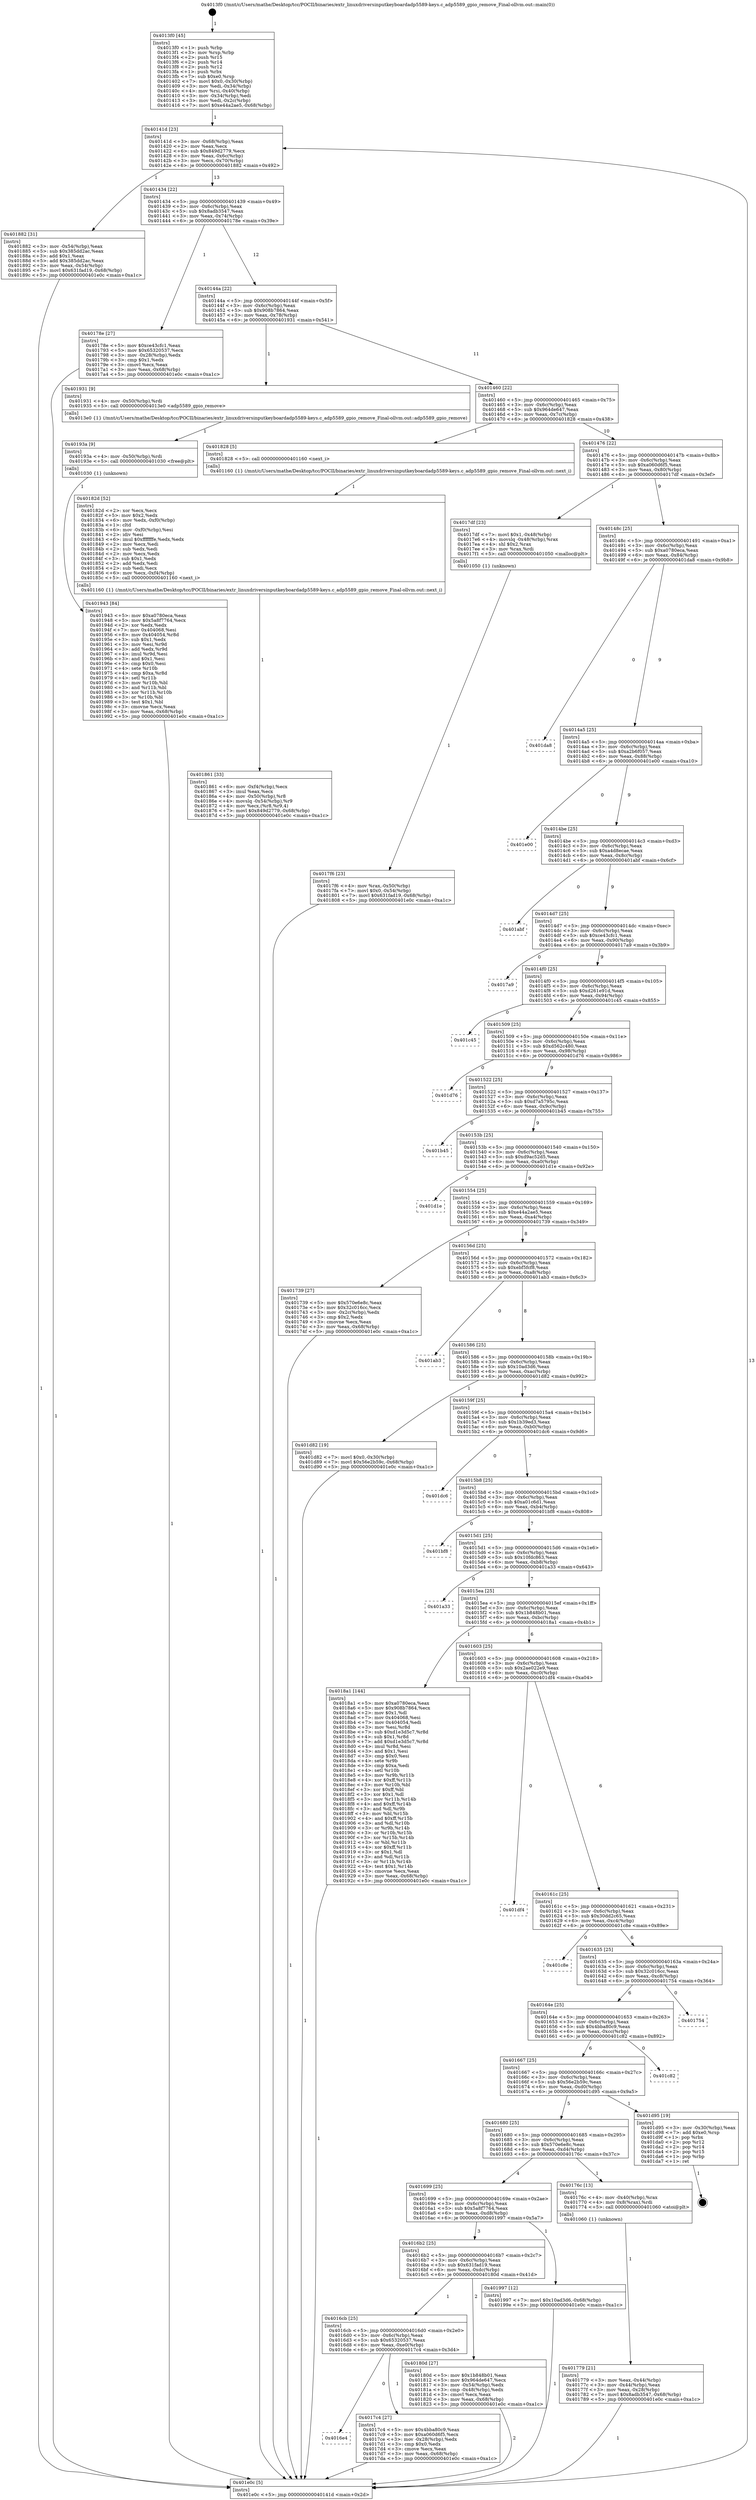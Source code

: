digraph "0x4013f0" {
  label = "0x4013f0 (/mnt/c/Users/mathe/Desktop/tcc/POCII/binaries/extr_linuxdriversinputkeyboardadp5589-keys.c_adp5589_gpio_remove_Final-ollvm.out::main(0))"
  labelloc = "t"
  node[shape=record]

  Entry [label="",width=0.3,height=0.3,shape=circle,fillcolor=black,style=filled]
  "0x40141d" [label="{
     0x40141d [23]\l
     | [instrs]\l
     &nbsp;&nbsp;0x40141d \<+3\>: mov -0x68(%rbp),%eax\l
     &nbsp;&nbsp;0x401420 \<+2\>: mov %eax,%ecx\l
     &nbsp;&nbsp;0x401422 \<+6\>: sub $0x849d2779,%ecx\l
     &nbsp;&nbsp;0x401428 \<+3\>: mov %eax,-0x6c(%rbp)\l
     &nbsp;&nbsp;0x40142b \<+3\>: mov %ecx,-0x70(%rbp)\l
     &nbsp;&nbsp;0x40142e \<+6\>: je 0000000000401882 \<main+0x492\>\l
  }"]
  "0x401882" [label="{
     0x401882 [31]\l
     | [instrs]\l
     &nbsp;&nbsp;0x401882 \<+3\>: mov -0x54(%rbp),%eax\l
     &nbsp;&nbsp;0x401885 \<+5\>: sub $0x385dd2ac,%eax\l
     &nbsp;&nbsp;0x40188a \<+3\>: add $0x1,%eax\l
     &nbsp;&nbsp;0x40188d \<+5\>: add $0x385dd2ac,%eax\l
     &nbsp;&nbsp;0x401892 \<+3\>: mov %eax,-0x54(%rbp)\l
     &nbsp;&nbsp;0x401895 \<+7\>: movl $0x631fad19,-0x68(%rbp)\l
     &nbsp;&nbsp;0x40189c \<+5\>: jmp 0000000000401e0c \<main+0xa1c\>\l
  }"]
  "0x401434" [label="{
     0x401434 [22]\l
     | [instrs]\l
     &nbsp;&nbsp;0x401434 \<+5\>: jmp 0000000000401439 \<main+0x49\>\l
     &nbsp;&nbsp;0x401439 \<+3\>: mov -0x6c(%rbp),%eax\l
     &nbsp;&nbsp;0x40143c \<+5\>: sub $0x8adb3547,%eax\l
     &nbsp;&nbsp;0x401441 \<+3\>: mov %eax,-0x74(%rbp)\l
     &nbsp;&nbsp;0x401444 \<+6\>: je 000000000040178e \<main+0x39e\>\l
  }"]
  Exit [label="",width=0.3,height=0.3,shape=circle,fillcolor=black,style=filled,peripheries=2]
  "0x40178e" [label="{
     0x40178e [27]\l
     | [instrs]\l
     &nbsp;&nbsp;0x40178e \<+5\>: mov $0xce43cfc1,%eax\l
     &nbsp;&nbsp;0x401793 \<+5\>: mov $0x65320537,%ecx\l
     &nbsp;&nbsp;0x401798 \<+3\>: mov -0x28(%rbp),%edx\l
     &nbsp;&nbsp;0x40179b \<+3\>: cmp $0x1,%edx\l
     &nbsp;&nbsp;0x40179e \<+3\>: cmovl %ecx,%eax\l
     &nbsp;&nbsp;0x4017a1 \<+3\>: mov %eax,-0x68(%rbp)\l
     &nbsp;&nbsp;0x4017a4 \<+5\>: jmp 0000000000401e0c \<main+0xa1c\>\l
  }"]
  "0x40144a" [label="{
     0x40144a [22]\l
     | [instrs]\l
     &nbsp;&nbsp;0x40144a \<+5\>: jmp 000000000040144f \<main+0x5f\>\l
     &nbsp;&nbsp;0x40144f \<+3\>: mov -0x6c(%rbp),%eax\l
     &nbsp;&nbsp;0x401452 \<+5\>: sub $0x908b7864,%eax\l
     &nbsp;&nbsp;0x401457 \<+3\>: mov %eax,-0x78(%rbp)\l
     &nbsp;&nbsp;0x40145a \<+6\>: je 0000000000401931 \<main+0x541\>\l
  }"]
  "0x401943" [label="{
     0x401943 [84]\l
     | [instrs]\l
     &nbsp;&nbsp;0x401943 \<+5\>: mov $0xa0780eca,%eax\l
     &nbsp;&nbsp;0x401948 \<+5\>: mov $0x5a8f7764,%ecx\l
     &nbsp;&nbsp;0x40194d \<+2\>: xor %edx,%edx\l
     &nbsp;&nbsp;0x40194f \<+7\>: mov 0x404068,%esi\l
     &nbsp;&nbsp;0x401956 \<+8\>: mov 0x404054,%r8d\l
     &nbsp;&nbsp;0x40195e \<+3\>: sub $0x1,%edx\l
     &nbsp;&nbsp;0x401961 \<+3\>: mov %esi,%r9d\l
     &nbsp;&nbsp;0x401964 \<+3\>: add %edx,%r9d\l
     &nbsp;&nbsp;0x401967 \<+4\>: imul %r9d,%esi\l
     &nbsp;&nbsp;0x40196b \<+3\>: and $0x1,%esi\l
     &nbsp;&nbsp;0x40196e \<+3\>: cmp $0x0,%esi\l
     &nbsp;&nbsp;0x401971 \<+4\>: sete %r10b\l
     &nbsp;&nbsp;0x401975 \<+4\>: cmp $0xa,%r8d\l
     &nbsp;&nbsp;0x401979 \<+4\>: setl %r11b\l
     &nbsp;&nbsp;0x40197d \<+3\>: mov %r10b,%bl\l
     &nbsp;&nbsp;0x401980 \<+3\>: and %r11b,%bl\l
     &nbsp;&nbsp;0x401983 \<+3\>: xor %r11b,%r10b\l
     &nbsp;&nbsp;0x401986 \<+3\>: or %r10b,%bl\l
     &nbsp;&nbsp;0x401989 \<+3\>: test $0x1,%bl\l
     &nbsp;&nbsp;0x40198c \<+3\>: cmovne %ecx,%eax\l
     &nbsp;&nbsp;0x40198f \<+3\>: mov %eax,-0x68(%rbp)\l
     &nbsp;&nbsp;0x401992 \<+5\>: jmp 0000000000401e0c \<main+0xa1c\>\l
  }"]
  "0x401931" [label="{
     0x401931 [9]\l
     | [instrs]\l
     &nbsp;&nbsp;0x401931 \<+4\>: mov -0x50(%rbp),%rdi\l
     &nbsp;&nbsp;0x401935 \<+5\>: call 00000000004013e0 \<adp5589_gpio_remove\>\l
     | [calls]\l
     &nbsp;&nbsp;0x4013e0 \{1\} (/mnt/c/Users/mathe/Desktop/tcc/POCII/binaries/extr_linuxdriversinputkeyboardadp5589-keys.c_adp5589_gpio_remove_Final-ollvm.out::adp5589_gpio_remove)\l
  }"]
  "0x401460" [label="{
     0x401460 [22]\l
     | [instrs]\l
     &nbsp;&nbsp;0x401460 \<+5\>: jmp 0000000000401465 \<main+0x75\>\l
     &nbsp;&nbsp;0x401465 \<+3\>: mov -0x6c(%rbp),%eax\l
     &nbsp;&nbsp;0x401468 \<+5\>: sub $0x964de647,%eax\l
     &nbsp;&nbsp;0x40146d \<+3\>: mov %eax,-0x7c(%rbp)\l
     &nbsp;&nbsp;0x401470 \<+6\>: je 0000000000401828 \<main+0x438\>\l
  }"]
  "0x40193a" [label="{
     0x40193a [9]\l
     | [instrs]\l
     &nbsp;&nbsp;0x40193a \<+4\>: mov -0x50(%rbp),%rdi\l
     &nbsp;&nbsp;0x40193e \<+5\>: call 0000000000401030 \<free@plt\>\l
     | [calls]\l
     &nbsp;&nbsp;0x401030 \{1\} (unknown)\l
  }"]
  "0x401828" [label="{
     0x401828 [5]\l
     | [instrs]\l
     &nbsp;&nbsp;0x401828 \<+5\>: call 0000000000401160 \<next_i\>\l
     | [calls]\l
     &nbsp;&nbsp;0x401160 \{1\} (/mnt/c/Users/mathe/Desktop/tcc/POCII/binaries/extr_linuxdriversinputkeyboardadp5589-keys.c_adp5589_gpio_remove_Final-ollvm.out::next_i)\l
  }"]
  "0x401476" [label="{
     0x401476 [22]\l
     | [instrs]\l
     &nbsp;&nbsp;0x401476 \<+5\>: jmp 000000000040147b \<main+0x8b\>\l
     &nbsp;&nbsp;0x40147b \<+3\>: mov -0x6c(%rbp),%eax\l
     &nbsp;&nbsp;0x40147e \<+5\>: sub $0xa060d6f5,%eax\l
     &nbsp;&nbsp;0x401483 \<+3\>: mov %eax,-0x80(%rbp)\l
     &nbsp;&nbsp;0x401486 \<+6\>: je 00000000004017df \<main+0x3ef\>\l
  }"]
  "0x401861" [label="{
     0x401861 [33]\l
     | [instrs]\l
     &nbsp;&nbsp;0x401861 \<+6\>: mov -0xf4(%rbp),%ecx\l
     &nbsp;&nbsp;0x401867 \<+3\>: imul %eax,%ecx\l
     &nbsp;&nbsp;0x40186a \<+4\>: mov -0x50(%rbp),%r8\l
     &nbsp;&nbsp;0x40186e \<+4\>: movslq -0x54(%rbp),%r9\l
     &nbsp;&nbsp;0x401872 \<+4\>: mov %ecx,(%r8,%r9,4)\l
     &nbsp;&nbsp;0x401876 \<+7\>: movl $0x849d2779,-0x68(%rbp)\l
     &nbsp;&nbsp;0x40187d \<+5\>: jmp 0000000000401e0c \<main+0xa1c\>\l
  }"]
  "0x4017df" [label="{
     0x4017df [23]\l
     | [instrs]\l
     &nbsp;&nbsp;0x4017df \<+7\>: movl $0x1,-0x48(%rbp)\l
     &nbsp;&nbsp;0x4017e6 \<+4\>: movslq -0x48(%rbp),%rax\l
     &nbsp;&nbsp;0x4017ea \<+4\>: shl $0x2,%rax\l
     &nbsp;&nbsp;0x4017ee \<+3\>: mov %rax,%rdi\l
     &nbsp;&nbsp;0x4017f1 \<+5\>: call 0000000000401050 \<malloc@plt\>\l
     | [calls]\l
     &nbsp;&nbsp;0x401050 \{1\} (unknown)\l
  }"]
  "0x40148c" [label="{
     0x40148c [25]\l
     | [instrs]\l
     &nbsp;&nbsp;0x40148c \<+5\>: jmp 0000000000401491 \<main+0xa1\>\l
     &nbsp;&nbsp;0x401491 \<+3\>: mov -0x6c(%rbp),%eax\l
     &nbsp;&nbsp;0x401494 \<+5\>: sub $0xa0780eca,%eax\l
     &nbsp;&nbsp;0x401499 \<+6\>: mov %eax,-0x84(%rbp)\l
     &nbsp;&nbsp;0x40149f \<+6\>: je 0000000000401da8 \<main+0x9b8\>\l
  }"]
  "0x40182d" [label="{
     0x40182d [52]\l
     | [instrs]\l
     &nbsp;&nbsp;0x40182d \<+2\>: xor %ecx,%ecx\l
     &nbsp;&nbsp;0x40182f \<+5\>: mov $0x2,%edx\l
     &nbsp;&nbsp;0x401834 \<+6\>: mov %edx,-0xf0(%rbp)\l
     &nbsp;&nbsp;0x40183a \<+1\>: cltd\l
     &nbsp;&nbsp;0x40183b \<+6\>: mov -0xf0(%rbp),%esi\l
     &nbsp;&nbsp;0x401841 \<+2\>: idiv %esi\l
     &nbsp;&nbsp;0x401843 \<+6\>: imul $0xfffffffe,%edx,%edx\l
     &nbsp;&nbsp;0x401849 \<+2\>: mov %ecx,%edi\l
     &nbsp;&nbsp;0x40184b \<+2\>: sub %edx,%edi\l
     &nbsp;&nbsp;0x40184d \<+2\>: mov %ecx,%edx\l
     &nbsp;&nbsp;0x40184f \<+3\>: sub $0x1,%edx\l
     &nbsp;&nbsp;0x401852 \<+2\>: add %edx,%edi\l
     &nbsp;&nbsp;0x401854 \<+2\>: sub %edi,%ecx\l
     &nbsp;&nbsp;0x401856 \<+6\>: mov %ecx,-0xf4(%rbp)\l
     &nbsp;&nbsp;0x40185c \<+5\>: call 0000000000401160 \<next_i\>\l
     | [calls]\l
     &nbsp;&nbsp;0x401160 \{1\} (/mnt/c/Users/mathe/Desktop/tcc/POCII/binaries/extr_linuxdriversinputkeyboardadp5589-keys.c_adp5589_gpio_remove_Final-ollvm.out::next_i)\l
  }"]
  "0x401da8" [label="{
     0x401da8\l
  }", style=dashed]
  "0x4014a5" [label="{
     0x4014a5 [25]\l
     | [instrs]\l
     &nbsp;&nbsp;0x4014a5 \<+5\>: jmp 00000000004014aa \<main+0xba\>\l
     &nbsp;&nbsp;0x4014aa \<+3\>: mov -0x6c(%rbp),%eax\l
     &nbsp;&nbsp;0x4014ad \<+5\>: sub $0xa2b6f057,%eax\l
     &nbsp;&nbsp;0x4014b2 \<+6\>: mov %eax,-0x88(%rbp)\l
     &nbsp;&nbsp;0x4014b8 \<+6\>: je 0000000000401e00 \<main+0xa10\>\l
  }"]
  "0x4017f6" [label="{
     0x4017f6 [23]\l
     | [instrs]\l
     &nbsp;&nbsp;0x4017f6 \<+4\>: mov %rax,-0x50(%rbp)\l
     &nbsp;&nbsp;0x4017fa \<+7\>: movl $0x0,-0x54(%rbp)\l
     &nbsp;&nbsp;0x401801 \<+7\>: movl $0x631fad19,-0x68(%rbp)\l
     &nbsp;&nbsp;0x401808 \<+5\>: jmp 0000000000401e0c \<main+0xa1c\>\l
  }"]
  "0x401e00" [label="{
     0x401e00\l
  }", style=dashed]
  "0x4014be" [label="{
     0x4014be [25]\l
     | [instrs]\l
     &nbsp;&nbsp;0x4014be \<+5\>: jmp 00000000004014c3 \<main+0xd3\>\l
     &nbsp;&nbsp;0x4014c3 \<+3\>: mov -0x6c(%rbp),%eax\l
     &nbsp;&nbsp;0x4014c6 \<+5\>: sub $0xa4d8ecae,%eax\l
     &nbsp;&nbsp;0x4014cb \<+6\>: mov %eax,-0x8c(%rbp)\l
     &nbsp;&nbsp;0x4014d1 \<+6\>: je 0000000000401abf \<main+0x6cf\>\l
  }"]
  "0x4016e4" [label="{
     0x4016e4\l
  }", style=dashed]
  "0x401abf" [label="{
     0x401abf\l
  }", style=dashed]
  "0x4014d7" [label="{
     0x4014d7 [25]\l
     | [instrs]\l
     &nbsp;&nbsp;0x4014d7 \<+5\>: jmp 00000000004014dc \<main+0xec\>\l
     &nbsp;&nbsp;0x4014dc \<+3\>: mov -0x6c(%rbp),%eax\l
     &nbsp;&nbsp;0x4014df \<+5\>: sub $0xce43cfc1,%eax\l
     &nbsp;&nbsp;0x4014e4 \<+6\>: mov %eax,-0x90(%rbp)\l
     &nbsp;&nbsp;0x4014ea \<+6\>: je 00000000004017a9 \<main+0x3b9\>\l
  }"]
  "0x4017c4" [label="{
     0x4017c4 [27]\l
     | [instrs]\l
     &nbsp;&nbsp;0x4017c4 \<+5\>: mov $0x4bba80c9,%eax\l
     &nbsp;&nbsp;0x4017c9 \<+5\>: mov $0xa060d6f5,%ecx\l
     &nbsp;&nbsp;0x4017ce \<+3\>: mov -0x28(%rbp),%edx\l
     &nbsp;&nbsp;0x4017d1 \<+3\>: cmp $0x0,%edx\l
     &nbsp;&nbsp;0x4017d4 \<+3\>: cmove %ecx,%eax\l
     &nbsp;&nbsp;0x4017d7 \<+3\>: mov %eax,-0x68(%rbp)\l
     &nbsp;&nbsp;0x4017da \<+5\>: jmp 0000000000401e0c \<main+0xa1c\>\l
  }"]
  "0x4017a9" [label="{
     0x4017a9\l
  }", style=dashed]
  "0x4014f0" [label="{
     0x4014f0 [25]\l
     | [instrs]\l
     &nbsp;&nbsp;0x4014f0 \<+5\>: jmp 00000000004014f5 \<main+0x105\>\l
     &nbsp;&nbsp;0x4014f5 \<+3\>: mov -0x6c(%rbp),%eax\l
     &nbsp;&nbsp;0x4014f8 \<+5\>: sub $0xd261e91d,%eax\l
     &nbsp;&nbsp;0x4014fd \<+6\>: mov %eax,-0x94(%rbp)\l
     &nbsp;&nbsp;0x401503 \<+6\>: je 0000000000401c45 \<main+0x855\>\l
  }"]
  "0x4016cb" [label="{
     0x4016cb [25]\l
     | [instrs]\l
     &nbsp;&nbsp;0x4016cb \<+5\>: jmp 00000000004016d0 \<main+0x2e0\>\l
     &nbsp;&nbsp;0x4016d0 \<+3\>: mov -0x6c(%rbp),%eax\l
     &nbsp;&nbsp;0x4016d3 \<+5\>: sub $0x65320537,%eax\l
     &nbsp;&nbsp;0x4016d8 \<+6\>: mov %eax,-0xe0(%rbp)\l
     &nbsp;&nbsp;0x4016de \<+6\>: je 00000000004017c4 \<main+0x3d4\>\l
  }"]
  "0x401c45" [label="{
     0x401c45\l
  }", style=dashed]
  "0x401509" [label="{
     0x401509 [25]\l
     | [instrs]\l
     &nbsp;&nbsp;0x401509 \<+5\>: jmp 000000000040150e \<main+0x11e\>\l
     &nbsp;&nbsp;0x40150e \<+3\>: mov -0x6c(%rbp),%eax\l
     &nbsp;&nbsp;0x401511 \<+5\>: sub $0xd562c480,%eax\l
     &nbsp;&nbsp;0x401516 \<+6\>: mov %eax,-0x98(%rbp)\l
     &nbsp;&nbsp;0x40151c \<+6\>: je 0000000000401d76 \<main+0x986\>\l
  }"]
  "0x40180d" [label="{
     0x40180d [27]\l
     | [instrs]\l
     &nbsp;&nbsp;0x40180d \<+5\>: mov $0x1b848b01,%eax\l
     &nbsp;&nbsp;0x401812 \<+5\>: mov $0x964de647,%ecx\l
     &nbsp;&nbsp;0x401817 \<+3\>: mov -0x54(%rbp),%edx\l
     &nbsp;&nbsp;0x40181a \<+3\>: cmp -0x48(%rbp),%edx\l
     &nbsp;&nbsp;0x40181d \<+3\>: cmovl %ecx,%eax\l
     &nbsp;&nbsp;0x401820 \<+3\>: mov %eax,-0x68(%rbp)\l
     &nbsp;&nbsp;0x401823 \<+5\>: jmp 0000000000401e0c \<main+0xa1c\>\l
  }"]
  "0x401d76" [label="{
     0x401d76\l
  }", style=dashed]
  "0x401522" [label="{
     0x401522 [25]\l
     | [instrs]\l
     &nbsp;&nbsp;0x401522 \<+5\>: jmp 0000000000401527 \<main+0x137\>\l
     &nbsp;&nbsp;0x401527 \<+3\>: mov -0x6c(%rbp),%eax\l
     &nbsp;&nbsp;0x40152a \<+5\>: sub $0xd7a5795c,%eax\l
     &nbsp;&nbsp;0x40152f \<+6\>: mov %eax,-0x9c(%rbp)\l
     &nbsp;&nbsp;0x401535 \<+6\>: je 0000000000401b45 \<main+0x755\>\l
  }"]
  "0x4016b2" [label="{
     0x4016b2 [25]\l
     | [instrs]\l
     &nbsp;&nbsp;0x4016b2 \<+5\>: jmp 00000000004016b7 \<main+0x2c7\>\l
     &nbsp;&nbsp;0x4016b7 \<+3\>: mov -0x6c(%rbp),%eax\l
     &nbsp;&nbsp;0x4016ba \<+5\>: sub $0x631fad19,%eax\l
     &nbsp;&nbsp;0x4016bf \<+6\>: mov %eax,-0xdc(%rbp)\l
     &nbsp;&nbsp;0x4016c5 \<+6\>: je 000000000040180d \<main+0x41d\>\l
  }"]
  "0x401b45" [label="{
     0x401b45\l
  }", style=dashed]
  "0x40153b" [label="{
     0x40153b [25]\l
     | [instrs]\l
     &nbsp;&nbsp;0x40153b \<+5\>: jmp 0000000000401540 \<main+0x150\>\l
     &nbsp;&nbsp;0x401540 \<+3\>: mov -0x6c(%rbp),%eax\l
     &nbsp;&nbsp;0x401543 \<+5\>: sub $0xd9ac52d5,%eax\l
     &nbsp;&nbsp;0x401548 \<+6\>: mov %eax,-0xa0(%rbp)\l
     &nbsp;&nbsp;0x40154e \<+6\>: je 0000000000401d1e \<main+0x92e\>\l
  }"]
  "0x401997" [label="{
     0x401997 [12]\l
     | [instrs]\l
     &nbsp;&nbsp;0x401997 \<+7\>: movl $0x10ad3d6,-0x68(%rbp)\l
     &nbsp;&nbsp;0x40199e \<+5\>: jmp 0000000000401e0c \<main+0xa1c\>\l
  }"]
  "0x401d1e" [label="{
     0x401d1e\l
  }", style=dashed]
  "0x401554" [label="{
     0x401554 [25]\l
     | [instrs]\l
     &nbsp;&nbsp;0x401554 \<+5\>: jmp 0000000000401559 \<main+0x169\>\l
     &nbsp;&nbsp;0x401559 \<+3\>: mov -0x6c(%rbp),%eax\l
     &nbsp;&nbsp;0x40155c \<+5\>: sub $0xe44a2ae5,%eax\l
     &nbsp;&nbsp;0x401561 \<+6\>: mov %eax,-0xa4(%rbp)\l
     &nbsp;&nbsp;0x401567 \<+6\>: je 0000000000401739 \<main+0x349\>\l
  }"]
  "0x401779" [label="{
     0x401779 [21]\l
     | [instrs]\l
     &nbsp;&nbsp;0x401779 \<+3\>: mov %eax,-0x44(%rbp)\l
     &nbsp;&nbsp;0x40177c \<+3\>: mov -0x44(%rbp),%eax\l
     &nbsp;&nbsp;0x40177f \<+3\>: mov %eax,-0x28(%rbp)\l
     &nbsp;&nbsp;0x401782 \<+7\>: movl $0x8adb3547,-0x68(%rbp)\l
     &nbsp;&nbsp;0x401789 \<+5\>: jmp 0000000000401e0c \<main+0xa1c\>\l
  }"]
  "0x401739" [label="{
     0x401739 [27]\l
     | [instrs]\l
     &nbsp;&nbsp;0x401739 \<+5\>: mov $0x570e6e8c,%eax\l
     &nbsp;&nbsp;0x40173e \<+5\>: mov $0x32c016cc,%ecx\l
     &nbsp;&nbsp;0x401743 \<+3\>: mov -0x2c(%rbp),%edx\l
     &nbsp;&nbsp;0x401746 \<+3\>: cmp $0x2,%edx\l
     &nbsp;&nbsp;0x401749 \<+3\>: cmovne %ecx,%eax\l
     &nbsp;&nbsp;0x40174c \<+3\>: mov %eax,-0x68(%rbp)\l
     &nbsp;&nbsp;0x40174f \<+5\>: jmp 0000000000401e0c \<main+0xa1c\>\l
  }"]
  "0x40156d" [label="{
     0x40156d [25]\l
     | [instrs]\l
     &nbsp;&nbsp;0x40156d \<+5\>: jmp 0000000000401572 \<main+0x182\>\l
     &nbsp;&nbsp;0x401572 \<+3\>: mov -0x6c(%rbp),%eax\l
     &nbsp;&nbsp;0x401575 \<+5\>: sub $0xebf5fcf8,%eax\l
     &nbsp;&nbsp;0x40157a \<+6\>: mov %eax,-0xa8(%rbp)\l
     &nbsp;&nbsp;0x401580 \<+6\>: je 0000000000401ab3 \<main+0x6c3\>\l
  }"]
  "0x401e0c" [label="{
     0x401e0c [5]\l
     | [instrs]\l
     &nbsp;&nbsp;0x401e0c \<+5\>: jmp 000000000040141d \<main+0x2d\>\l
  }"]
  "0x4013f0" [label="{
     0x4013f0 [45]\l
     | [instrs]\l
     &nbsp;&nbsp;0x4013f0 \<+1\>: push %rbp\l
     &nbsp;&nbsp;0x4013f1 \<+3\>: mov %rsp,%rbp\l
     &nbsp;&nbsp;0x4013f4 \<+2\>: push %r15\l
     &nbsp;&nbsp;0x4013f6 \<+2\>: push %r14\l
     &nbsp;&nbsp;0x4013f8 \<+2\>: push %r12\l
     &nbsp;&nbsp;0x4013fa \<+1\>: push %rbx\l
     &nbsp;&nbsp;0x4013fb \<+7\>: sub $0xe0,%rsp\l
     &nbsp;&nbsp;0x401402 \<+7\>: movl $0x0,-0x30(%rbp)\l
     &nbsp;&nbsp;0x401409 \<+3\>: mov %edi,-0x34(%rbp)\l
     &nbsp;&nbsp;0x40140c \<+4\>: mov %rsi,-0x40(%rbp)\l
     &nbsp;&nbsp;0x401410 \<+3\>: mov -0x34(%rbp),%edi\l
     &nbsp;&nbsp;0x401413 \<+3\>: mov %edi,-0x2c(%rbp)\l
     &nbsp;&nbsp;0x401416 \<+7\>: movl $0xe44a2ae5,-0x68(%rbp)\l
  }"]
  "0x401699" [label="{
     0x401699 [25]\l
     | [instrs]\l
     &nbsp;&nbsp;0x401699 \<+5\>: jmp 000000000040169e \<main+0x2ae\>\l
     &nbsp;&nbsp;0x40169e \<+3\>: mov -0x6c(%rbp),%eax\l
     &nbsp;&nbsp;0x4016a1 \<+5\>: sub $0x5a8f7764,%eax\l
     &nbsp;&nbsp;0x4016a6 \<+6\>: mov %eax,-0xd8(%rbp)\l
     &nbsp;&nbsp;0x4016ac \<+6\>: je 0000000000401997 \<main+0x5a7\>\l
  }"]
  "0x401ab3" [label="{
     0x401ab3\l
  }", style=dashed]
  "0x401586" [label="{
     0x401586 [25]\l
     | [instrs]\l
     &nbsp;&nbsp;0x401586 \<+5\>: jmp 000000000040158b \<main+0x19b\>\l
     &nbsp;&nbsp;0x40158b \<+3\>: mov -0x6c(%rbp),%eax\l
     &nbsp;&nbsp;0x40158e \<+5\>: sub $0x10ad3d6,%eax\l
     &nbsp;&nbsp;0x401593 \<+6\>: mov %eax,-0xac(%rbp)\l
     &nbsp;&nbsp;0x401599 \<+6\>: je 0000000000401d82 \<main+0x992\>\l
  }"]
  "0x40176c" [label="{
     0x40176c [13]\l
     | [instrs]\l
     &nbsp;&nbsp;0x40176c \<+4\>: mov -0x40(%rbp),%rax\l
     &nbsp;&nbsp;0x401770 \<+4\>: mov 0x8(%rax),%rdi\l
     &nbsp;&nbsp;0x401774 \<+5\>: call 0000000000401060 \<atoi@plt\>\l
     | [calls]\l
     &nbsp;&nbsp;0x401060 \{1\} (unknown)\l
  }"]
  "0x401d82" [label="{
     0x401d82 [19]\l
     | [instrs]\l
     &nbsp;&nbsp;0x401d82 \<+7\>: movl $0x0,-0x30(%rbp)\l
     &nbsp;&nbsp;0x401d89 \<+7\>: movl $0x56e2b59c,-0x68(%rbp)\l
     &nbsp;&nbsp;0x401d90 \<+5\>: jmp 0000000000401e0c \<main+0xa1c\>\l
  }"]
  "0x40159f" [label="{
     0x40159f [25]\l
     | [instrs]\l
     &nbsp;&nbsp;0x40159f \<+5\>: jmp 00000000004015a4 \<main+0x1b4\>\l
     &nbsp;&nbsp;0x4015a4 \<+3\>: mov -0x6c(%rbp),%eax\l
     &nbsp;&nbsp;0x4015a7 \<+5\>: sub $0x1b39ed3,%eax\l
     &nbsp;&nbsp;0x4015ac \<+6\>: mov %eax,-0xb0(%rbp)\l
     &nbsp;&nbsp;0x4015b2 \<+6\>: je 0000000000401dc6 \<main+0x9d6\>\l
  }"]
  "0x401680" [label="{
     0x401680 [25]\l
     | [instrs]\l
     &nbsp;&nbsp;0x401680 \<+5\>: jmp 0000000000401685 \<main+0x295\>\l
     &nbsp;&nbsp;0x401685 \<+3\>: mov -0x6c(%rbp),%eax\l
     &nbsp;&nbsp;0x401688 \<+5\>: sub $0x570e6e8c,%eax\l
     &nbsp;&nbsp;0x40168d \<+6\>: mov %eax,-0xd4(%rbp)\l
     &nbsp;&nbsp;0x401693 \<+6\>: je 000000000040176c \<main+0x37c\>\l
  }"]
  "0x401dc6" [label="{
     0x401dc6\l
  }", style=dashed]
  "0x4015b8" [label="{
     0x4015b8 [25]\l
     | [instrs]\l
     &nbsp;&nbsp;0x4015b8 \<+5\>: jmp 00000000004015bd \<main+0x1cd\>\l
     &nbsp;&nbsp;0x4015bd \<+3\>: mov -0x6c(%rbp),%eax\l
     &nbsp;&nbsp;0x4015c0 \<+5\>: sub $0xa01c6d1,%eax\l
     &nbsp;&nbsp;0x4015c5 \<+6\>: mov %eax,-0xb4(%rbp)\l
     &nbsp;&nbsp;0x4015cb \<+6\>: je 0000000000401bf8 \<main+0x808\>\l
  }"]
  "0x401d95" [label="{
     0x401d95 [19]\l
     | [instrs]\l
     &nbsp;&nbsp;0x401d95 \<+3\>: mov -0x30(%rbp),%eax\l
     &nbsp;&nbsp;0x401d98 \<+7\>: add $0xe0,%rsp\l
     &nbsp;&nbsp;0x401d9f \<+1\>: pop %rbx\l
     &nbsp;&nbsp;0x401da0 \<+2\>: pop %r12\l
     &nbsp;&nbsp;0x401da2 \<+2\>: pop %r14\l
     &nbsp;&nbsp;0x401da4 \<+2\>: pop %r15\l
     &nbsp;&nbsp;0x401da6 \<+1\>: pop %rbp\l
     &nbsp;&nbsp;0x401da7 \<+1\>: ret\l
  }"]
  "0x401bf8" [label="{
     0x401bf8\l
  }", style=dashed]
  "0x4015d1" [label="{
     0x4015d1 [25]\l
     | [instrs]\l
     &nbsp;&nbsp;0x4015d1 \<+5\>: jmp 00000000004015d6 \<main+0x1e6\>\l
     &nbsp;&nbsp;0x4015d6 \<+3\>: mov -0x6c(%rbp),%eax\l
     &nbsp;&nbsp;0x4015d9 \<+5\>: sub $0x10fdc863,%eax\l
     &nbsp;&nbsp;0x4015de \<+6\>: mov %eax,-0xb8(%rbp)\l
     &nbsp;&nbsp;0x4015e4 \<+6\>: je 0000000000401a33 \<main+0x643\>\l
  }"]
  "0x401667" [label="{
     0x401667 [25]\l
     | [instrs]\l
     &nbsp;&nbsp;0x401667 \<+5\>: jmp 000000000040166c \<main+0x27c\>\l
     &nbsp;&nbsp;0x40166c \<+3\>: mov -0x6c(%rbp),%eax\l
     &nbsp;&nbsp;0x40166f \<+5\>: sub $0x56e2b59c,%eax\l
     &nbsp;&nbsp;0x401674 \<+6\>: mov %eax,-0xd0(%rbp)\l
     &nbsp;&nbsp;0x40167a \<+6\>: je 0000000000401d95 \<main+0x9a5\>\l
  }"]
  "0x401a33" [label="{
     0x401a33\l
  }", style=dashed]
  "0x4015ea" [label="{
     0x4015ea [25]\l
     | [instrs]\l
     &nbsp;&nbsp;0x4015ea \<+5\>: jmp 00000000004015ef \<main+0x1ff\>\l
     &nbsp;&nbsp;0x4015ef \<+3\>: mov -0x6c(%rbp),%eax\l
     &nbsp;&nbsp;0x4015f2 \<+5\>: sub $0x1b848b01,%eax\l
     &nbsp;&nbsp;0x4015f7 \<+6\>: mov %eax,-0xbc(%rbp)\l
     &nbsp;&nbsp;0x4015fd \<+6\>: je 00000000004018a1 \<main+0x4b1\>\l
  }"]
  "0x401c82" [label="{
     0x401c82\l
  }", style=dashed]
  "0x4018a1" [label="{
     0x4018a1 [144]\l
     | [instrs]\l
     &nbsp;&nbsp;0x4018a1 \<+5\>: mov $0xa0780eca,%eax\l
     &nbsp;&nbsp;0x4018a6 \<+5\>: mov $0x908b7864,%ecx\l
     &nbsp;&nbsp;0x4018ab \<+2\>: mov $0x1,%dl\l
     &nbsp;&nbsp;0x4018ad \<+7\>: mov 0x404068,%esi\l
     &nbsp;&nbsp;0x4018b4 \<+7\>: mov 0x404054,%edi\l
     &nbsp;&nbsp;0x4018bb \<+3\>: mov %esi,%r8d\l
     &nbsp;&nbsp;0x4018be \<+7\>: sub $0xd1e3d5c7,%r8d\l
     &nbsp;&nbsp;0x4018c5 \<+4\>: sub $0x1,%r8d\l
     &nbsp;&nbsp;0x4018c9 \<+7\>: add $0xd1e3d5c7,%r8d\l
     &nbsp;&nbsp;0x4018d0 \<+4\>: imul %r8d,%esi\l
     &nbsp;&nbsp;0x4018d4 \<+3\>: and $0x1,%esi\l
     &nbsp;&nbsp;0x4018d7 \<+3\>: cmp $0x0,%esi\l
     &nbsp;&nbsp;0x4018da \<+4\>: sete %r9b\l
     &nbsp;&nbsp;0x4018de \<+3\>: cmp $0xa,%edi\l
     &nbsp;&nbsp;0x4018e1 \<+4\>: setl %r10b\l
     &nbsp;&nbsp;0x4018e5 \<+3\>: mov %r9b,%r11b\l
     &nbsp;&nbsp;0x4018e8 \<+4\>: xor $0xff,%r11b\l
     &nbsp;&nbsp;0x4018ec \<+3\>: mov %r10b,%bl\l
     &nbsp;&nbsp;0x4018ef \<+3\>: xor $0xff,%bl\l
     &nbsp;&nbsp;0x4018f2 \<+3\>: xor $0x1,%dl\l
     &nbsp;&nbsp;0x4018f5 \<+3\>: mov %r11b,%r14b\l
     &nbsp;&nbsp;0x4018f8 \<+4\>: and $0xff,%r14b\l
     &nbsp;&nbsp;0x4018fc \<+3\>: and %dl,%r9b\l
     &nbsp;&nbsp;0x4018ff \<+3\>: mov %bl,%r15b\l
     &nbsp;&nbsp;0x401902 \<+4\>: and $0xff,%r15b\l
     &nbsp;&nbsp;0x401906 \<+3\>: and %dl,%r10b\l
     &nbsp;&nbsp;0x401909 \<+3\>: or %r9b,%r14b\l
     &nbsp;&nbsp;0x40190c \<+3\>: or %r10b,%r15b\l
     &nbsp;&nbsp;0x40190f \<+3\>: xor %r15b,%r14b\l
     &nbsp;&nbsp;0x401912 \<+3\>: or %bl,%r11b\l
     &nbsp;&nbsp;0x401915 \<+4\>: xor $0xff,%r11b\l
     &nbsp;&nbsp;0x401919 \<+3\>: or $0x1,%dl\l
     &nbsp;&nbsp;0x40191c \<+3\>: and %dl,%r11b\l
     &nbsp;&nbsp;0x40191f \<+3\>: or %r11b,%r14b\l
     &nbsp;&nbsp;0x401922 \<+4\>: test $0x1,%r14b\l
     &nbsp;&nbsp;0x401926 \<+3\>: cmovne %ecx,%eax\l
     &nbsp;&nbsp;0x401929 \<+3\>: mov %eax,-0x68(%rbp)\l
     &nbsp;&nbsp;0x40192c \<+5\>: jmp 0000000000401e0c \<main+0xa1c\>\l
  }"]
  "0x401603" [label="{
     0x401603 [25]\l
     | [instrs]\l
     &nbsp;&nbsp;0x401603 \<+5\>: jmp 0000000000401608 \<main+0x218\>\l
     &nbsp;&nbsp;0x401608 \<+3\>: mov -0x6c(%rbp),%eax\l
     &nbsp;&nbsp;0x40160b \<+5\>: sub $0x2ae022e9,%eax\l
     &nbsp;&nbsp;0x401610 \<+6\>: mov %eax,-0xc0(%rbp)\l
     &nbsp;&nbsp;0x401616 \<+6\>: je 0000000000401df4 \<main+0xa04\>\l
  }"]
  "0x40164e" [label="{
     0x40164e [25]\l
     | [instrs]\l
     &nbsp;&nbsp;0x40164e \<+5\>: jmp 0000000000401653 \<main+0x263\>\l
     &nbsp;&nbsp;0x401653 \<+3\>: mov -0x6c(%rbp),%eax\l
     &nbsp;&nbsp;0x401656 \<+5\>: sub $0x4bba80c9,%eax\l
     &nbsp;&nbsp;0x40165b \<+6\>: mov %eax,-0xcc(%rbp)\l
     &nbsp;&nbsp;0x401661 \<+6\>: je 0000000000401c82 \<main+0x892\>\l
  }"]
  "0x401df4" [label="{
     0x401df4\l
  }", style=dashed]
  "0x40161c" [label="{
     0x40161c [25]\l
     | [instrs]\l
     &nbsp;&nbsp;0x40161c \<+5\>: jmp 0000000000401621 \<main+0x231\>\l
     &nbsp;&nbsp;0x401621 \<+3\>: mov -0x6c(%rbp),%eax\l
     &nbsp;&nbsp;0x401624 \<+5\>: sub $0x30dd2c65,%eax\l
     &nbsp;&nbsp;0x401629 \<+6\>: mov %eax,-0xc4(%rbp)\l
     &nbsp;&nbsp;0x40162f \<+6\>: je 0000000000401c8e \<main+0x89e\>\l
  }"]
  "0x401754" [label="{
     0x401754\l
  }", style=dashed]
  "0x401c8e" [label="{
     0x401c8e\l
  }", style=dashed]
  "0x401635" [label="{
     0x401635 [25]\l
     | [instrs]\l
     &nbsp;&nbsp;0x401635 \<+5\>: jmp 000000000040163a \<main+0x24a\>\l
     &nbsp;&nbsp;0x40163a \<+3\>: mov -0x6c(%rbp),%eax\l
     &nbsp;&nbsp;0x40163d \<+5\>: sub $0x32c016cc,%eax\l
     &nbsp;&nbsp;0x401642 \<+6\>: mov %eax,-0xc8(%rbp)\l
     &nbsp;&nbsp;0x401648 \<+6\>: je 0000000000401754 \<main+0x364\>\l
  }"]
  Entry -> "0x4013f0" [label=" 1"]
  "0x40141d" -> "0x401882" [label=" 1"]
  "0x40141d" -> "0x401434" [label=" 13"]
  "0x401d95" -> Exit [label=" 1"]
  "0x401434" -> "0x40178e" [label=" 1"]
  "0x401434" -> "0x40144a" [label=" 12"]
  "0x401d82" -> "0x401e0c" [label=" 1"]
  "0x40144a" -> "0x401931" [label=" 1"]
  "0x40144a" -> "0x401460" [label=" 11"]
  "0x401997" -> "0x401e0c" [label=" 1"]
  "0x401460" -> "0x401828" [label=" 1"]
  "0x401460" -> "0x401476" [label=" 10"]
  "0x401943" -> "0x401e0c" [label=" 1"]
  "0x401476" -> "0x4017df" [label=" 1"]
  "0x401476" -> "0x40148c" [label=" 9"]
  "0x40193a" -> "0x401943" [label=" 1"]
  "0x40148c" -> "0x401da8" [label=" 0"]
  "0x40148c" -> "0x4014a5" [label=" 9"]
  "0x401931" -> "0x40193a" [label=" 1"]
  "0x4014a5" -> "0x401e00" [label=" 0"]
  "0x4014a5" -> "0x4014be" [label=" 9"]
  "0x4018a1" -> "0x401e0c" [label=" 1"]
  "0x4014be" -> "0x401abf" [label=" 0"]
  "0x4014be" -> "0x4014d7" [label=" 9"]
  "0x401882" -> "0x401e0c" [label=" 1"]
  "0x4014d7" -> "0x4017a9" [label=" 0"]
  "0x4014d7" -> "0x4014f0" [label=" 9"]
  "0x401861" -> "0x401e0c" [label=" 1"]
  "0x4014f0" -> "0x401c45" [label=" 0"]
  "0x4014f0" -> "0x401509" [label=" 9"]
  "0x401828" -> "0x40182d" [label=" 1"]
  "0x401509" -> "0x401d76" [label=" 0"]
  "0x401509" -> "0x401522" [label=" 9"]
  "0x40180d" -> "0x401e0c" [label=" 2"]
  "0x401522" -> "0x401b45" [label=" 0"]
  "0x401522" -> "0x40153b" [label=" 9"]
  "0x4017df" -> "0x4017f6" [label=" 1"]
  "0x40153b" -> "0x401d1e" [label=" 0"]
  "0x40153b" -> "0x401554" [label=" 9"]
  "0x4017c4" -> "0x401e0c" [label=" 1"]
  "0x401554" -> "0x401739" [label=" 1"]
  "0x401554" -> "0x40156d" [label=" 8"]
  "0x401739" -> "0x401e0c" [label=" 1"]
  "0x4013f0" -> "0x40141d" [label=" 1"]
  "0x401e0c" -> "0x40141d" [label=" 13"]
  "0x4016cb" -> "0x4017c4" [label=" 1"]
  "0x40156d" -> "0x401ab3" [label=" 0"]
  "0x40156d" -> "0x401586" [label=" 8"]
  "0x40182d" -> "0x401861" [label=" 1"]
  "0x401586" -> "0x401d82" [label=" 1"]
  "0x401586" -> "0x40159f" [label=" 7"]
  "0x4016b2" -> "0x4016cb" [label=" 1"]
  "0x40159f" -> "0x401dc6" [label=" 0"]
  "0x40159f" -> "0x4015b8" [label=" 7"]
  "0x4017f6" -> "0x401e0c" [label=" 1"]
  "0x4015b8" -> "0x401bf8" [label=" 0"]
  "0x4015b8" -> "0x4015d1" [label=" 7"]
  "0x401699" -> "0x4016b2" [label=" 3"]
  "0x4015d1" -> "0x401a33" [label=" 0"]
  "0x4015d1" -> "0x4015ea" [label=" 7"]
  "0x4016cb" -> "0x4016e4" [label=" 0"]
  "0x4015ea" -> "0x4018a1" [label=" 1"]
  "0x4015ea" -> "0x401603" [label=" 6"]
  "0x40178e" -> "0x401e0c" [label=" 1"]
  "0x401603" -> "0x401df4" [label=" 0"]
  "0x401603" -> "0x40161c" [label=" 6"]
  "0x40176c" -> "0x401779" [label=" 1"]
  "0x40161c" -> "0x401c8e" [label=" 0"]
  "0x40161c" -> "0x401635" [label=" 6"]
  "0x401680" -> "0x401699" [label=" 4"]
  "0x401635" -> "0x401754" [label=" 0"]
  "0x401635" -> "0x40164e" [label=" 6"]
  "0x401779" -> "0x401e0c" [label=" 1"]
  "0x40164e" -> "0x401c82" [label=" 0"]
  "0x40164e" -> "0x401667" [label=" 6"]
  "0x401699" -> "0x401997" [label=" 1"]
  "0x401667" -> "0x401d95" [label=" 1"]
  "0x401667" -> "0x401680" [label=" 5"]
  "0x4016b2" -> "0x40180d" [label=" 2"]
  "0x401680" -> "0x40176c" [label=" 1"]
}

